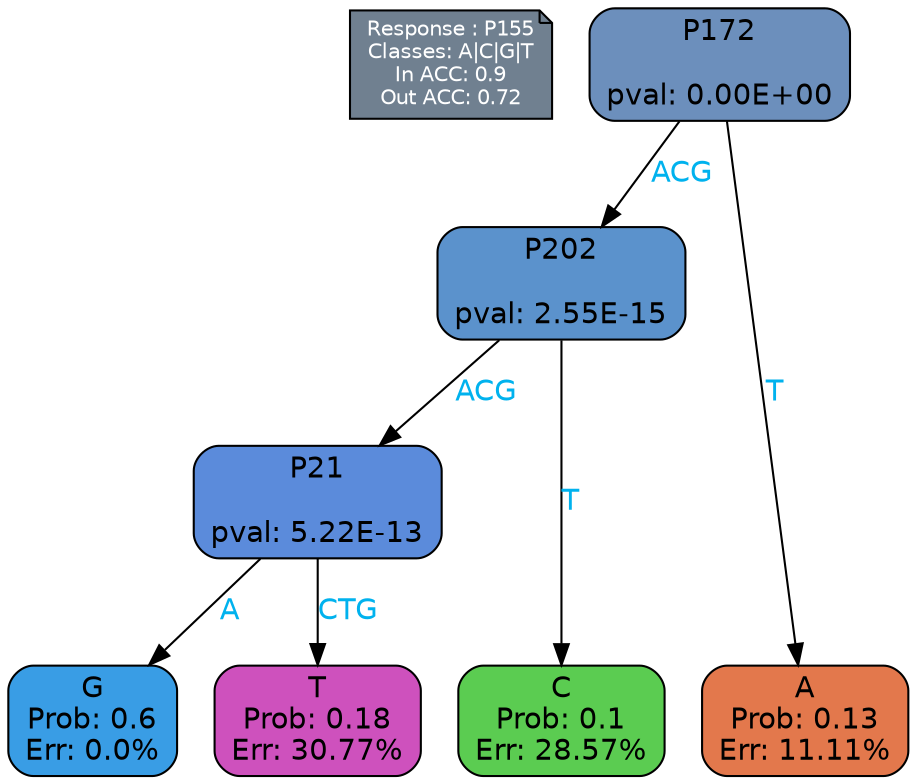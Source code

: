 digraph Tree {
node [shape=box, style="filled, rounded", color="black", fontname=helvetica] ;
graph [ranksep=equally, splines=polylines, bgcolor=transparent, dpi=600] ;
edge [fontname=helvetica] ;
LEGEND [label="Response : P155
Classes: A|C|G|T
In ACC: 0.9
Out ACC: 0.72
",shape=note,align=left,style=filled,fillcolor="slategray",fontcolor="white",fontsize=10];1 [label="P172

pval: 0.00E+00", fillcolor="#6c8fbc"] ;
2 [label="P202

pval: 2.55E-15", fillcolor="#5b92cc"] ;
3 [label="P21

pval: 5.22E-13", fillcolor="#5b8bdb"] ;
4 [label="G
Prob: 0.6
Err: 0.0%", fillcolor="#399de5"] ;
5 [label="T
Prob: 0.18
Err: 30.77%", fillcolor="#ce51bd"] ;
6 [label="C
Prob: 0.1
Err: 28.57%", fillcolor="#5bcc51"] ;
7 [label="A
Prob: 0.13
Err: 11.11%", fillcolor="#e3784c"] ;
1 -> 2 [label="ACG",fontcolor=deepskyblue2] ;
1 -> 7 [label="T",fontcolor=deepskyblue2] ;
2 -> 3 [label="ACG",fontcolor=deepskyblue2] ;
2 -> 6 [label="T",fontcolor=deepskyblue2] ;
3 -> 4 [label="A",fontcolor=deepskyblue2] ;
3 -> 5 [label="CTG",fontcolor=deepskyblue2] ;
{rank = same; 4;5;6;7;}{rank = same; LEGEND;1;}}